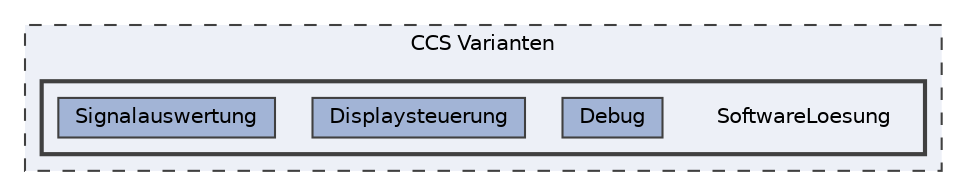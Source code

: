 digraph "C:/Users/GRAUMKLI/Desktop/Studienarbeit 2/CCS Varianten/SoftwareLoesung"
{
 // LATEX_PDF_SIZE
  bgcolor="transparent";
  edge [fontname=Helvetica,fontsize=10,labelfontname=Helvetica,labelfontsize=10];
  node [fontname=Helvetica,fontsize=10,shape=box,height=0.2,width=0.4];
  compound=true
  subgraph clusterdir_491d67760a016074aa5048fb93026e67 {
    graph [ bgcolor="#edf0f7", pencolor="grey25", label="CCS Varianten", fontname=Helvetica,fontsize=10 style="filled,dashed", URL="dir_491d67760a016074aa5048fb93026e67.html",tooltip=""]
  subgraph clusterdir_19043390bafe282b6fcfd4b33e582a49 {
    graph [ bgcolor="#edf0f7", pencolor="grey25", label="", fontname=Helvetica,fontsize=10 style="filled,bold", URL="dir_19043390bafe282b6fcfd4b33e582a49.html",tooltip=""]
    dir_19043390bafe282b6fcfd4b33e582a49 [shape=plaintext, label="SoftwareLoesung"];
  dir_4a2887afab784aa27d7d3074d6fdd417 [label="Debug", fillcolor="#a2b4d6", color="grey25", style="filled", URL="dir_4a2887afab784aa27d7d3074d6fdd417.html",tooltip=""];
  dir_c3ab86df288bb42e26f265b0e245fe1e [label="Displaysteuerung", fillcolor="#a2b4d6", color="grey25", style="filled", URL="dir_c3ab86df288bb42e26f265b0e245fe1e.html",tooltip=""];
  dir_8dee3c55e597aca100144b39a3debb37 [label="Signalauswertung", fillcolor="#a2b4d6", color="grey25", style="filled", URL="dir_8dee3c55e597aca100144b39a3debb37.html",tooltip=""];
  }
  }
}
